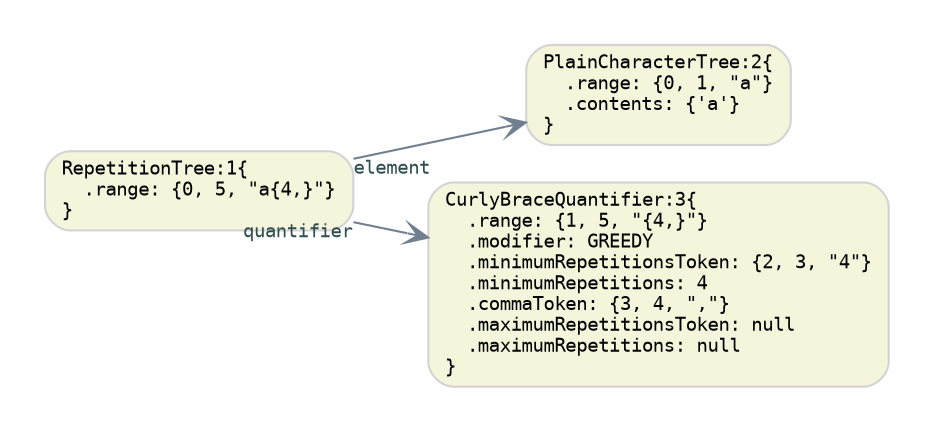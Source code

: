 digraph G {
  rankdir=LR;
  graph [fontname="Monospace", fontsize="11", pad="0.3"]

  // default nodes
  node [fontname="Monospace", fontsize= "9", shape="box", style="rounded,filled", color="LightGray", fillcolor="Beige", fixedsize="false", width="0.75"]
  1[ label="RepetitionTree:1\{\l  .range: \{0, 5, \"a\{4,\}\"\}\l\}\l" ]
  2[ label="PlainCharacterTree:2\{\l  .range: \{0, 1, \"a\"\}\l  .contents: \{'a'\}\l\}\l" ]
  3[ label="CurlyBraceQuantifier:3\{\l  .range: \{1, 5, \"\{4,\}\"\}\l  .modifier: GREEDY\l  .minimumRepetitionsToken: \{2, 3, \"4\"\}\l  .minimumRepetitions: 4\l  .commaToken: \{3, 4, \",\"\}\l  .maximumRepetitionsToken: null\l  .maximumRepetitions: null\l\}\l" ]

  // default edges
  edge [fontname="Monospace", fontsize="9", style="solid", color="SlateGray", fontcolor="DarkSlateGray", arrowhead="vee", arrowtail="none", dir="both"]
  1 -> 2 [ label="",  taillabel="element" ]
  1 -> 3 [ label="",  taillabel="quantifier" ]
}
